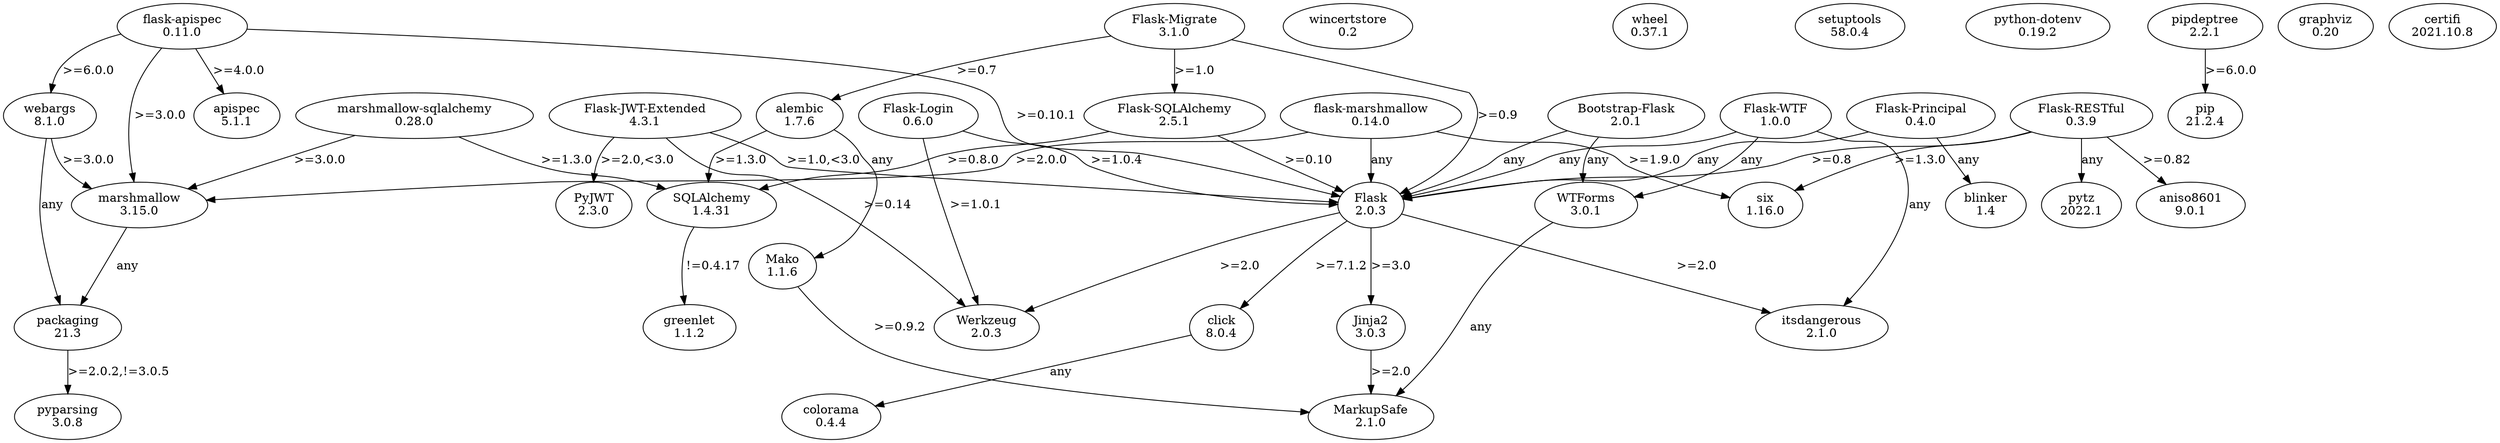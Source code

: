 digraph {
	wtforms [label="WTForms\n3.0.1"]
	wtforms -> markupsafe [label=any]
	wincertstore [label="wincertstore\n0.2"]
	wheel [label="wheel\n0.37.1"]
	werkzeug [label="Werkzeug\n2.0.3"]
	webargs [label="webargs\n8.1.0"]
	webargs -> marshmallow [label=">=3.0.0"]
	webargs -> packaging [label=any]
	sqlalchemy [label="SQLAlchemy\n1.4.31"]
	sqlalchemy -> greenlet [label="!=0.4.17"]
	six [label="six\n1.16.0"]
	setuptools [label="setuptools\n58.0.4"]
	pytz [label="pytz\n2022.1"]
	"python-dotenv" [label="python-dotenv\n0.19.2"]
	pyparsing [label="pyparsing\n3.0.8"]
	pyjwt [label="PyJWT\n2.3.0"]
	pipdeptree [label="pipdeptree\n2.2.1"]
	pipdeptree -> pip [label=">=6.0.0"]
	pip [label="pip\n21.2.4"]
	packaging [label="packaging\n21.3"]
	packaging -> pyparsing [label=">=2.0.2,!=3.0.5"]
	marshmallow [label="marshmallow\n3.15.0"]
	marshmallow -> packaging [label=any]
	"marshmallow-sqlalchemy" [label="marshmallow-sqlalchemy\n0.28.0"]
	"marshmallow-sqlalchemy" -> sqlalchemy [label=">=1.3.0"]
	"marshmallow-sqlalchemy" -> marshmallow [label=">=3.0.0"]
	markupsafe [label="MarkupSafe\n2.1.0"]
	mako [label="Mako\n1.1.6"]
	mako -> markupsafe [label=">=0.9.2"]
	jinja2 [label="Jinja2\n3.0.3"]
	jinja2 -> markupsafe [label=">=2.0"]
	itsdangerous [label="itsdangerous\n2.1.0"]
	greenlet [label="greenlet\n1.1.2"]
	graphviz [label="graphviz\n0.20"]
	flask [label="Flask\n2.0.3"]
	flask -> click [label=">=7.1.2"]
	flask -> itsdangerous [label=">=2.0"]
	flask -> jinja2 [label=">=3.0"]
	flask -> werkzeug [label=">=2.0"]
	"flask-wtf" [label="Flask-WTF\n1.0.0"]
	"flask-wtf" -> itsdangerous [label=any]
	"flask-wtf" -> flask [label=any]
	"flask-wtf" -> wtforms [label=any]
	"flask-sqlalchemy" [label="Flask-SQLAlchemy\n2.5.1"]
	"flask-sqlalchemy" -> sqlalchemy [label=">=0.8.0"]
	"flask-sqlalchemy" -> flask [label=">=0.10"]
	"flask-restful" [label="Flask-RESTful\n0.3.9"]
	"flask-restful" -> flask [label=">=0.8"]
	"flask-restful" -> pytz [label=any]
	"flask-restful" -> aniso8601 [label=">=0.82"]
	"flask-restful" -> six [label=">=1.3.0"]
	"flask-principal" [label="Flask-Principal\n0.4.0"]
	"flask-principal" -> blinker [label=any]
	"flask-principal" -> flask [label=any]
	"flask-migrate" [label="Flask-Migrate\n3.1.0"]
	"flask-migrate" -> alembic [label=">=0.7"]
	"flask-migrate" -> flask [label=">=0.9"]
	"flask-migrate" -> "flask-sqlalchemy" [label=">=1.0"]
	"flask-marshmallow" [label="flask-marshmallow\n0.14.0"]
	"flask-marshmallow" -> marshmallow [label=">=2.0.0"]
	"flask-marshmallow" -> six [label=">=1.9.0"]
	"flask-marshmallow" -> flask [label=any]
	"flask-login" [label="Flask-Login\n0.6.0"]
	"flask-login" -> flask [label=">=1.0.4"]
	"flask-login" -> werkzeug [label=">=1.0.1"]
	"flask-jwt-extended" [label="Flask-JWT-Extended\n4.3.1"]
	"flask-jwt-extended" -> pyjwt [label=">=2.0,<3.0"]
	"flask-jwt-extended" -> werkzeug [label=">=0.14"]
	"flask-jwt-extended" -> flask [label=">=1.0,<3.0"]
	"flask-apispec" [label="flask-apispec\n0.11.0"]
	"flask-apispec" -> webargs [label=">=6.0.0"]
	"flask-apispec" -> flask [label=">=0.10.1"]
	"flask-apispec" -> marshmallow [label=">=3.0.0"]
	"flask-apispec" -> apispec [label=">=4.0.0"]
	colorama [label="colorama\n0.4.4"]
	click [label="click\n8.0.4"]
	click -> colorama [label=any]
	certifi [label="certifi\n2021.10.8"]
	"bootstrap-flask" [label="Bootstrap-Flask\n2.0.1"]
	"bootstrap-flask" -> flask [label=any]
	"bootstrap-flask" -> wtforms [label=any]
	blinker [label="blinker\n1.4"]
	apispec [label="apispec\n5.1.1"]
	aniso8601 [label="aniso8601\n9.0.1"]
	alembic [label="alembic\n1.7.6"]
	alembic -> mako [label=any]
	alembic -> sqlalchemy [label=">=1.3.0"]
}

